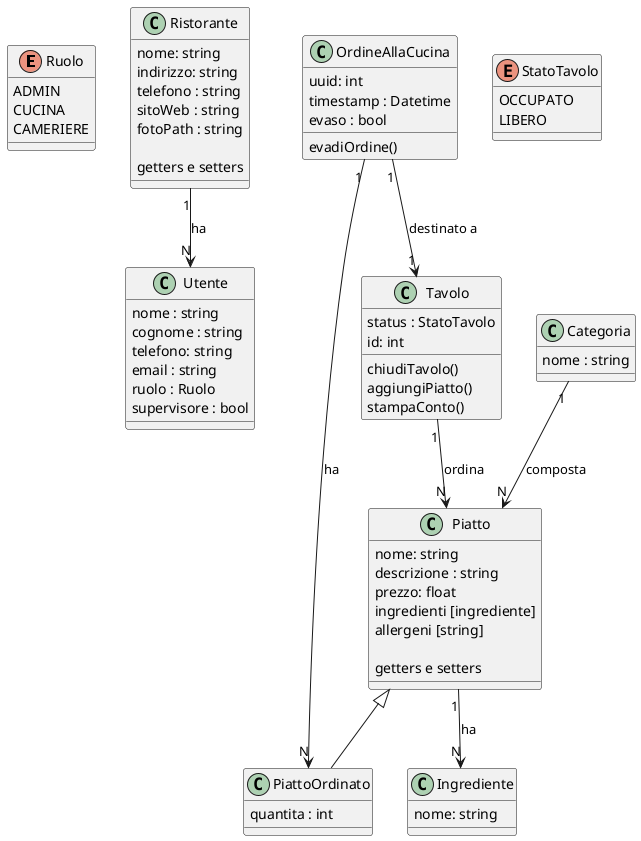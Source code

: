 @startuml


enum Ruolo{
ADMIN
CUCINA
CAMERIERE
}

class Utente{
nome : string
cognome : string
telefono: string 
email : string
ruolo : Ruolo
supervisore : bool
}

class Ristorante{
nome: string
indirizzo: string
telefono : string
sitoWeb : string
fotoPath : string

getters e setters
}

class Ingrediente{
nome: string
}


class Piatto{
nome: string
descrizione : string
prezzo: float
ingredienti [ingrediente]
allergeni [string]

getters e setters
}

class PiattoOrdinato extends Piatto{
quantita : int
}

class Categoria{
nome : string
}

Categoria "1" --> "N" Piatto : composta

Tavolo "1" --> "N"  Piatto : ordina

Piatto "1" --> "N"  Ingrediente : ha


enum StatoTavolo{
OCCUPATO
LIBERO
}

class Tavolo{
status : StatoTavolo
id: int

chiudiTavolo()
aggiungiPiatto()
stampaConto()
}

OrdineAllaCucina "1" --> "N" PiattoOrdinato : ha
OrdineAllaCucina "1" --> "1" Tavolo: destinato a


Ristorante "1" --> "N"  Utente: ha

class OrdineAllaCucina{
uuid: int
timestamp : Datetime
evaso : bool

evadiOrdine()
}


@enduml